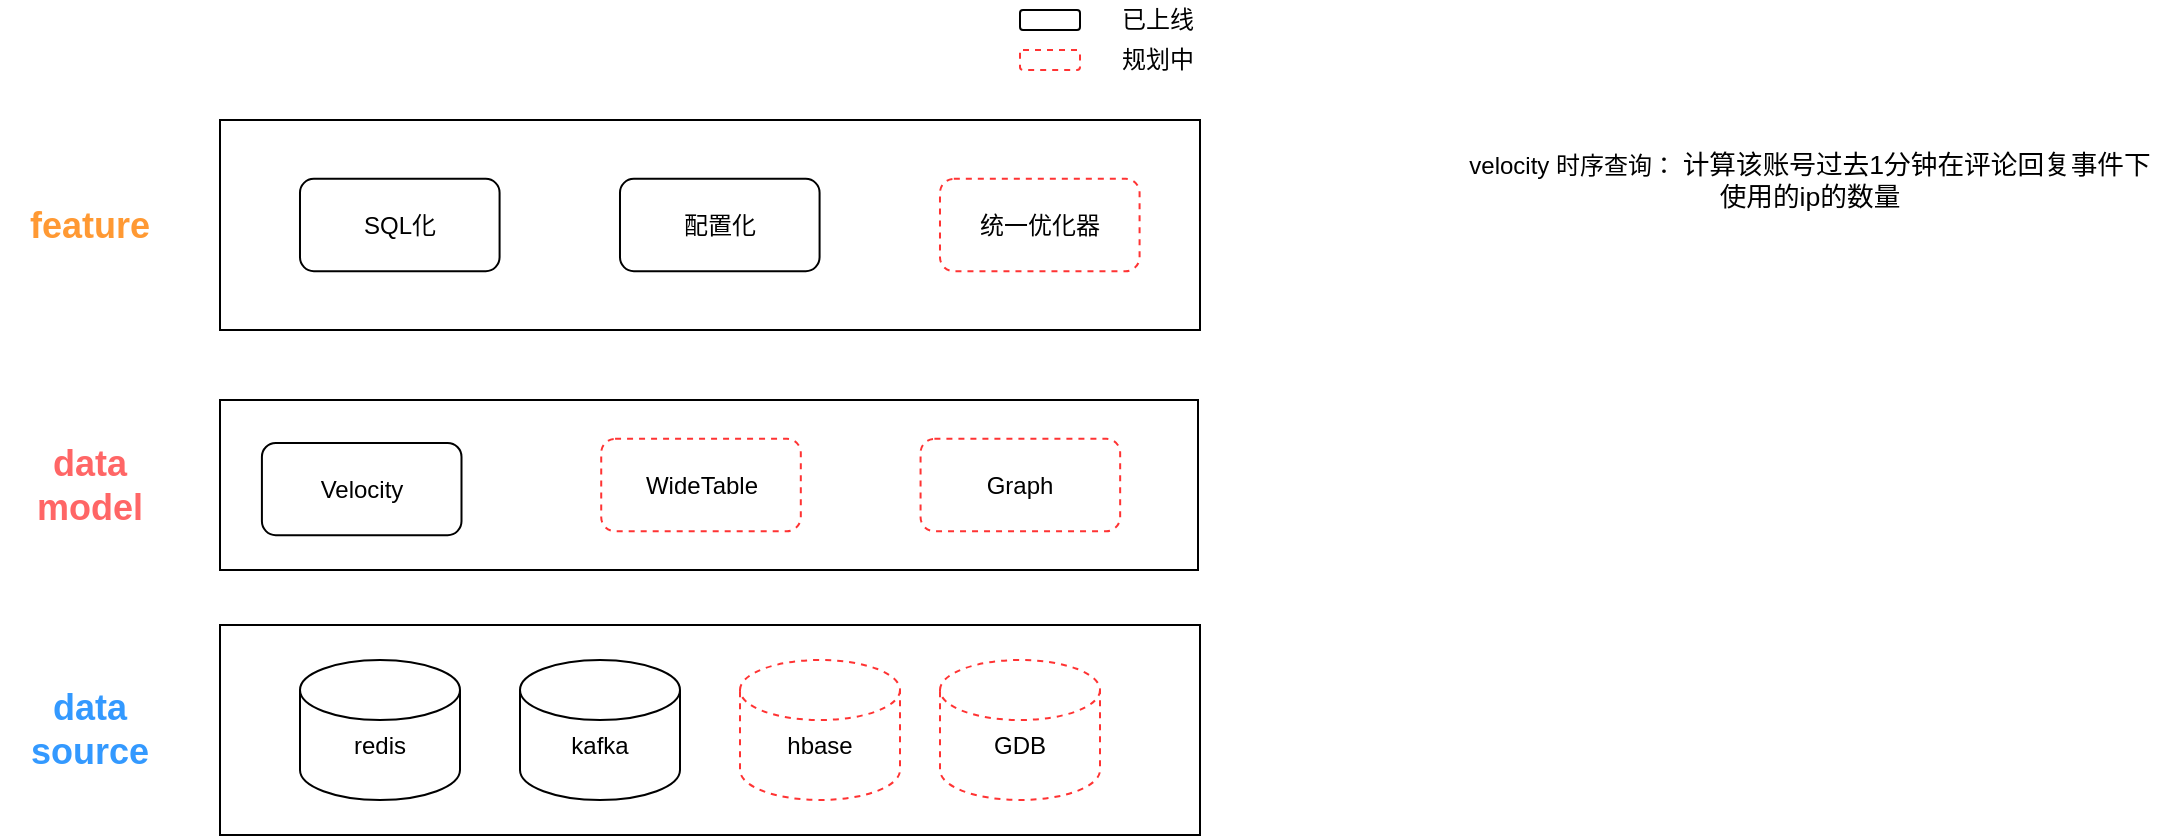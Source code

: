 <mxfile version="13.6.6" type="github">
  <diagram id="wzoMRLahbeTp7lo2NTmh" name="Page-1">
    <mxGraphModel dx="1258" dy="843" grid="1" gridSize="10" guides="1" tooltips="1" connect="1" arrows="1" fold="1" page="1" pageScale="1" pageWidth="827" pageHeight="1169" math="0" shadow="0">
      <root>
        <mxCell id="0" />
        <mxCell id="1" parent="0" />
        <mxCell id="BhX4mByZeFVy_M81ZKAH-2" value="&lt;b&gt;&lt;font style=&quot;font-size: 18px&quot; color=&quot;#3399ff&quot;&gt;data source&lt;/font&gt;&lt;/b&gt;" style="text;html=1;strokeColor=none;fillColor=none;align=center;verticalAlign=middle;whiteSpace=wrap;rounded=0;" vertex="1" parent="1">
          <mxGeometry x="60" y="487.5" width="90" height="35" as="geometry" />
        </mxCell>
        <mxCell id="BhX4mByZeFVy_M81ZKAH-9" value="&lt;b&gt;.....&lt;/b&gt;" style="text;html=1;strokeColor=none;fillColor=none;align=center;verticalAlign=middle;whiteSpace=wrap;rounded=0;" vertex="1" parent="1">
          <mxGeometry x="600" y="487.5" width="50" height="32.5" as="geometry" />
        </mxCell>
        <mxCell id="BhX4mByZeFVy_M81ZKAH-11" value="&lt;b&gt;&lt;font style=&quot;font-size: 18px&quot; color=&quot;#ff6666&quot;&gt;data model&lt;/font&gt;&lt;/b&gt;" style="text;html=1;strokeColor=none;fillColor=none;align=center;verticalAlign=middle;whiteSpace=wrap;rounded=0;" vertex="1" parent="1">
          <mxGeometry x="60" y="365" width="90" height="35" as="geometry" />
        </mxCell>
        <mxCell id="BhX4mByZeFVy_M81ZKAH-22" value="" style="group" vertex="1" connectable="0" parent="1">
          <mxGeometry x="570" y="140" width="89" height="40" as="geometry" />
        </mxCell>
        <mxCell id="BhX4mByZeFVy_M81ZKAH-17" value="" style="rounded=1;whiteSpace=wrap;html=1;" vertex="1" parent="BhX4mByZeFVy_M81ZKAH-22">
          <mxGeometry y="5" width="30" height="10" as="geometry" />
        </mxCell>
        <mxCell id="BhX4mByZeFVy_M81ZKAH-19" value="" style="rounded=1;whiteSpace=wrap;html=1;dashed=1;strokeColor=#FF3333;" vertex="1" parent="BhX4mByZeFVy_M81ZKAH-22">
          <mxGeometry y="25" width="30" height="10" as="geometry" />
        </mxCell>
        <mxCell id="BhX4mByZeFVy_M81ZKAH-20" value="已上线" style="text;html=1;strokeColor=none;fillColor=none;align=center;verticalAlign=middle;whiteSpace=wrap;rounded=0;dashed=1;" vertex="1" parent="BhX4mByZeFVy_M81ZKAH-22">
          <mxGeometry x="49" width="40" height="20" as="geometry" />
        </mxCell>
        <mxCell id="BhX4mByZeFVy_M81ZKAH-21" value="规划中" style="text;html=1;strokeColor=none;fillColor=none;align=center;verticalAlign=middle;whiteSpace=wrap;rounded=0;dashed=1;" vertex="1" parent="BhX4mByZeFVy_M81ZKAH-22">
          <mxGeometry x="49" y="20" width="40" height="20" as="geometry" />
        </mxCell>
        <mxCell id="BhX4mByZeFVy_M81ZKAH-25" value="velocity 时序查询：&amp;nbsp;&lt;span style=&quot;font-family: &amp;#34;arial&amp;#34; ; font-size: 13.333px ; text-align: left ; background-color: rgb(255 , 255 , 255)&quot;&gt;计算该账号过去1分钟在评论回复事件下使用的ip的数量&lt;/span&gt;" style="text;html=1;strokeColor=none;fillColor=none;align=center;verticalAlign=middle;whiteSpace=wrap;rounded=0;dashed=1;" vertex="1" parent="1">
          <mxGeometry x="790" y="210" width="350" height="40" as="geometry" />
        </mxCell>
        <mxCell id="BhX4mByZeFVy_M81ZKAH-26" value="" style="rounded=0;whiteSpace=wrap;html=1;" vertex="1" parent="1">
          <mxGeometry x="170" y="200" width="490" height="105" as="geometry" />
        </mxCell>
        <mxCell id="BhX4mByZeFVy_M81ZKAH-27" value="" style="group" vertex="1" connectable="0" parent="1">
          <mxGeometry x="170" y="340" width="489" height="85" as="geometry" />
        </mxCell>
        <mxCell id="BhX4mByZeFVy_M81ZKAH-10" value="" style="rounded=0;whiteSpace=wrap;html=1;" vertex="1" parent="BhX4mByZeFVy_M81ZKAH-27">
          <mxGeometry width="489" height="85" as="geometry" />
        </mxCell>
        <mxCell id="BhX4mByZeFVy_M81ZKAH-13" value="WideTable" style="rounded=1;whiteSpace=wrap;html=1;dashed=1;strokeColor=#FF3333;" vertex="1" parent="BhX4mByZeFVy_M81ZKAH-27">
          <mxGeometry x="190.61" y="19.429" width="99.796" height="46.143" as="geometry" />
        </mxCell>
        <mxCell id="BhX4mByZeFVy_M81ZKAH-14" value="Velocity" style="rounded=1;whiteSpace=wrap;html=1;" vertex="1" parent="BhX4mByZeFVy_M81ZKAH-27">
          <mxGeometry x="20.957" y="21.452" width="99.796" height="46.143" as="geometry" />
        </mxCell>
        <mxCell id="BhX4mByZeFVy_M81ZKAH-15" value="Graph" style="rounded=1;whiteSpace=wrap;html=1;dashed=1;strokeColor=#FF3333;" vertex="1" parent="BhX4mByZeFVy_M81ZKAH-27">
          <mxGeometry x="350.284" y="19.429" width="99.796" height="46.143" as="geometry" />
        </mxCell>
        <mxCell id="BhX4mByZeFVy_M81ZKAH-29" value="" style="group" vertex="1" connectable="0" parent="1">
          <mxGeometry x="170" y="452.5" width="490" height="105" as="geometry" />
        </mxCell>
        <mxCell id="BhX4mByZeFVy_M81ZKAH-1" value="" style="rounded=0;whiteSpace=wrap;html=1;" vertex="1" parent="BhX4mByZeFVy_M81ZKAH-29">
          <mxGeometry width="490" height="105" as="geometry" />
        </mxCell>
        <mxCell id="BhX4mByZeFVy_M81ZKAH-28" value="" style="group" vertex="1" connectable="0" parent="BhX4mByZeFVy_M81ZKAH-29">
          <mxGeometry x="40" y="17.5" width="400" height="70" as="geometry" />
        </mxCell>
        <mxCell id="BhX4mByZeFVy_M81ZKAH-4" value="&lt;br&gt;redis" style="shape=cylinder2;whiteSpace=wrap;html=1;boundedLbl=1;backgroundOutline=1;size=15;" vertex="1" parent="BhX4mByZeFVy_M81ZKAH-28">
          <mxGeometry width="80" height="70" as="geometry" />
        </mxCell>
        <mxCell id="BhX4mByZeFVy_M81ZKAH-5" value="&lt;br&gt;kafka" style="shape=cylinder2;whiteSpace=wrap;html=1;boundedLbl=1;backgroundOutline=1;size=15;" vertex="1" parent="BhX4mByZeFVy_M81ZKAH-28">
          <mxGeometry x="110" width="80" height="70" as="geometry" />
        </mxCell>
        <mxCell id="BhX4mByZeFVy_M81ZKAH-7" value="&lt;br&gt;hbase" style="shape=cylinder2;whiteSpace=wrap;html=1;boundedLbl=1;backgroundOutline=1;size=15;strokeColor=#FF3333;dashed=1;" vertex="1" parent="BhX4mByZeFVy_M81ZKAH-28">
          <mxGeometry x="220" width="80" height="70" as="geometry" />
        </mxCell>
        <mxCell id="BhX4mByZeFVy_M81ZKAH-23" value="&lt;br&gt;GDB" style="shape=cylinder2;whiteSpace=wrap;html=1;boundedLbl=1;backgroundOutline=1;size=15;dashed=1;strokeColor=#FF3333;" vertex="1" parent="BhX4mByZeFVy_M81ZKAH-28">
          <mxGeometry x="320" width="80" height="70" as="geometry" />
        </mxCell>
        <mxCell id="BhX4mByZeFVy_M81ZKAH-30" value="&lt;span style=&quot;font-size: 18px&quot;&gt;&lt;b&gt;&lt;font color=&quot;#ff9933&quot;&gt;feature&lt;/font&gt;&lt;/b&gt;&lt;/span&gt;" style="text;html=1;strokeColor=none;fillColor=none;align=center;verticalAlign=middle;whiteSpace=wrap;rounded=0;" vertex="1" parent="1">
          <mxGeometry x="60" y="235" width="90" height="35" as="geometry" />
        </mxCell>
        <mxCell id="BhX4mByZeFVy_M81ZKAH-32" value="配置化" style="rounded=1;whiteSpace=wrap;html=1;" vertex="1" parent="1">
          <mxGeometry x="369.997" y="229.432" width="99.796" height="46.143" as="geometry" />
        </mxCell>
        <mxCell id="BhX4mByZeFVy_M81ZKAH-33" value="SQL化" style="rounded=1;whiteSpace=wrap;html=1;" vertex="1" parent="1">
          <mxGeometry x="209.997" y="229.432" width="99.796" height="46.143" as="geometry" />
        </mxCell>
        <mxCell id="BhX4mByZeFVy_M81ZKAH-34" value="统一优化器" style="rounded=1;whiteSpace=wrap;html=1;dashed=1;strokeColor=#FF3333;" vertex="1" parent="1">
          <mxGeometry x="529.997" y="229.432" width="99.796" height="46.143" as="geometry" />
        </mxCell>
      </root>
    </mxGraphModel>
  </diagram>
</mxfile>
